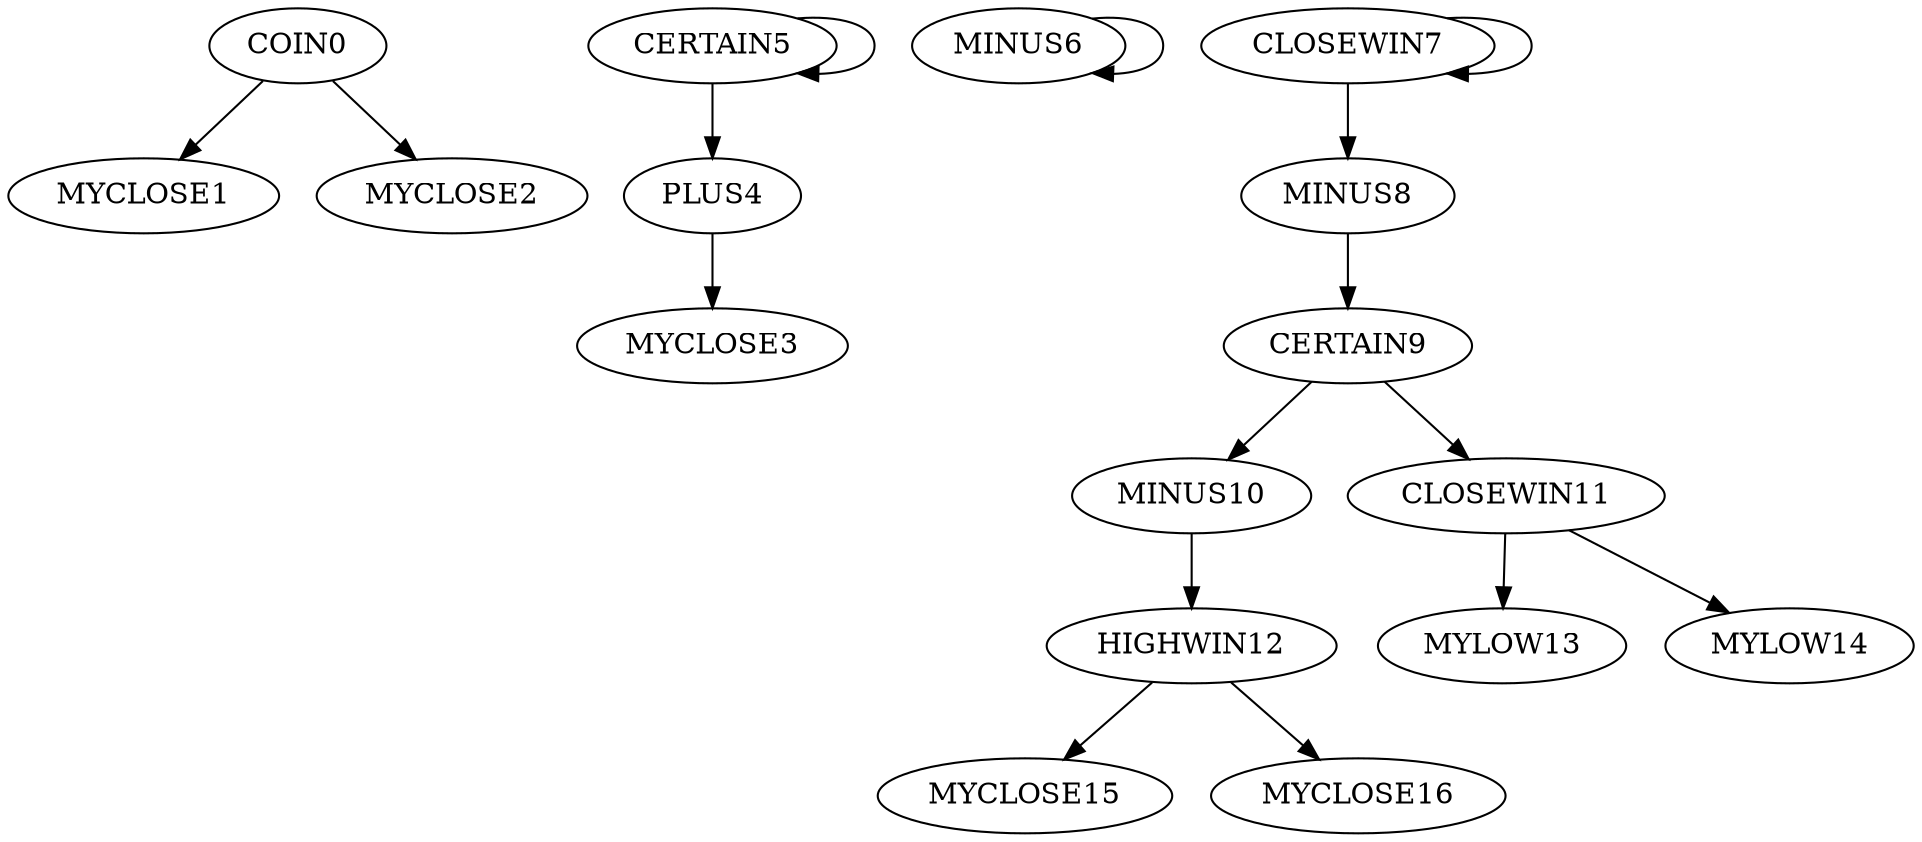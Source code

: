 digraph T {
	COIN0 -> MYCLOSE1;
	COIN0 -> MYCLOSE2;
	PLUS4 -> MYCLOSE3;
	CERTAIN5 -> PLUS4;
	CERTAIN5 -> CERTAIN5;
	MINUS6 -> MINUS6;
	CLOSEWIN7 -> CLOSEWIN7;
	CLOSEWIN7 -> MINUS8;
	MINUS8 -> CERTAIN9;
	CERTAIN9 -> MINUS10;
	CERTAIN9 -> CLOSEWIN11;
	MINUS10 -> HIGHWIN12;
	CLOSEWIN11 -> MYLOW13;
	CLOSEWIN11 -> MYLOW14;
	HIGHWIN12 -> MYCLOSE15;
	HIGHWIN12 -> MYCLOSE16;
}